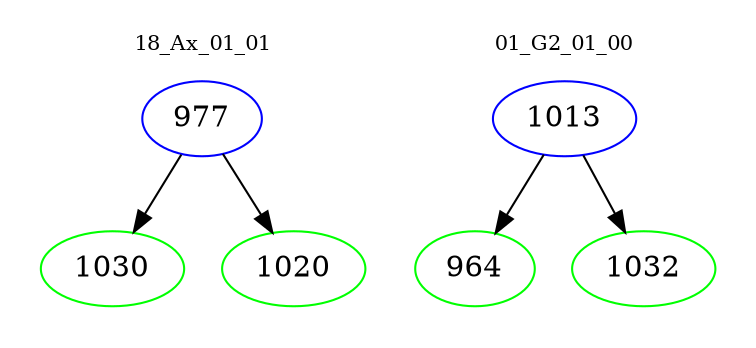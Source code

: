 digraph{
subgraph cluster_0 {
color = white
label = "18_Ax_01_01";
fontsize=10;
T0_977 [label="977", color="blue"]
T0_977 -> T0_1030 [color="black"]
T0_1030 [label="1030", color="green"]
T0_977 -> T0_1020 [color="black"]
T0_1020 [label="1020", color="green"]
}
subgraph cluster_1 {
color = white
label = "01_G2_01_00";
fontsize=10;
T1_1013 [label="1013", color="blue"]
T1_1013 -> T1_964 [color="black"]
T1_964 [label="964", color="green"]
T1_1013 -> T1_1032 [color="black"]
T1_1032 [label="1032", color="green"]
}
}
